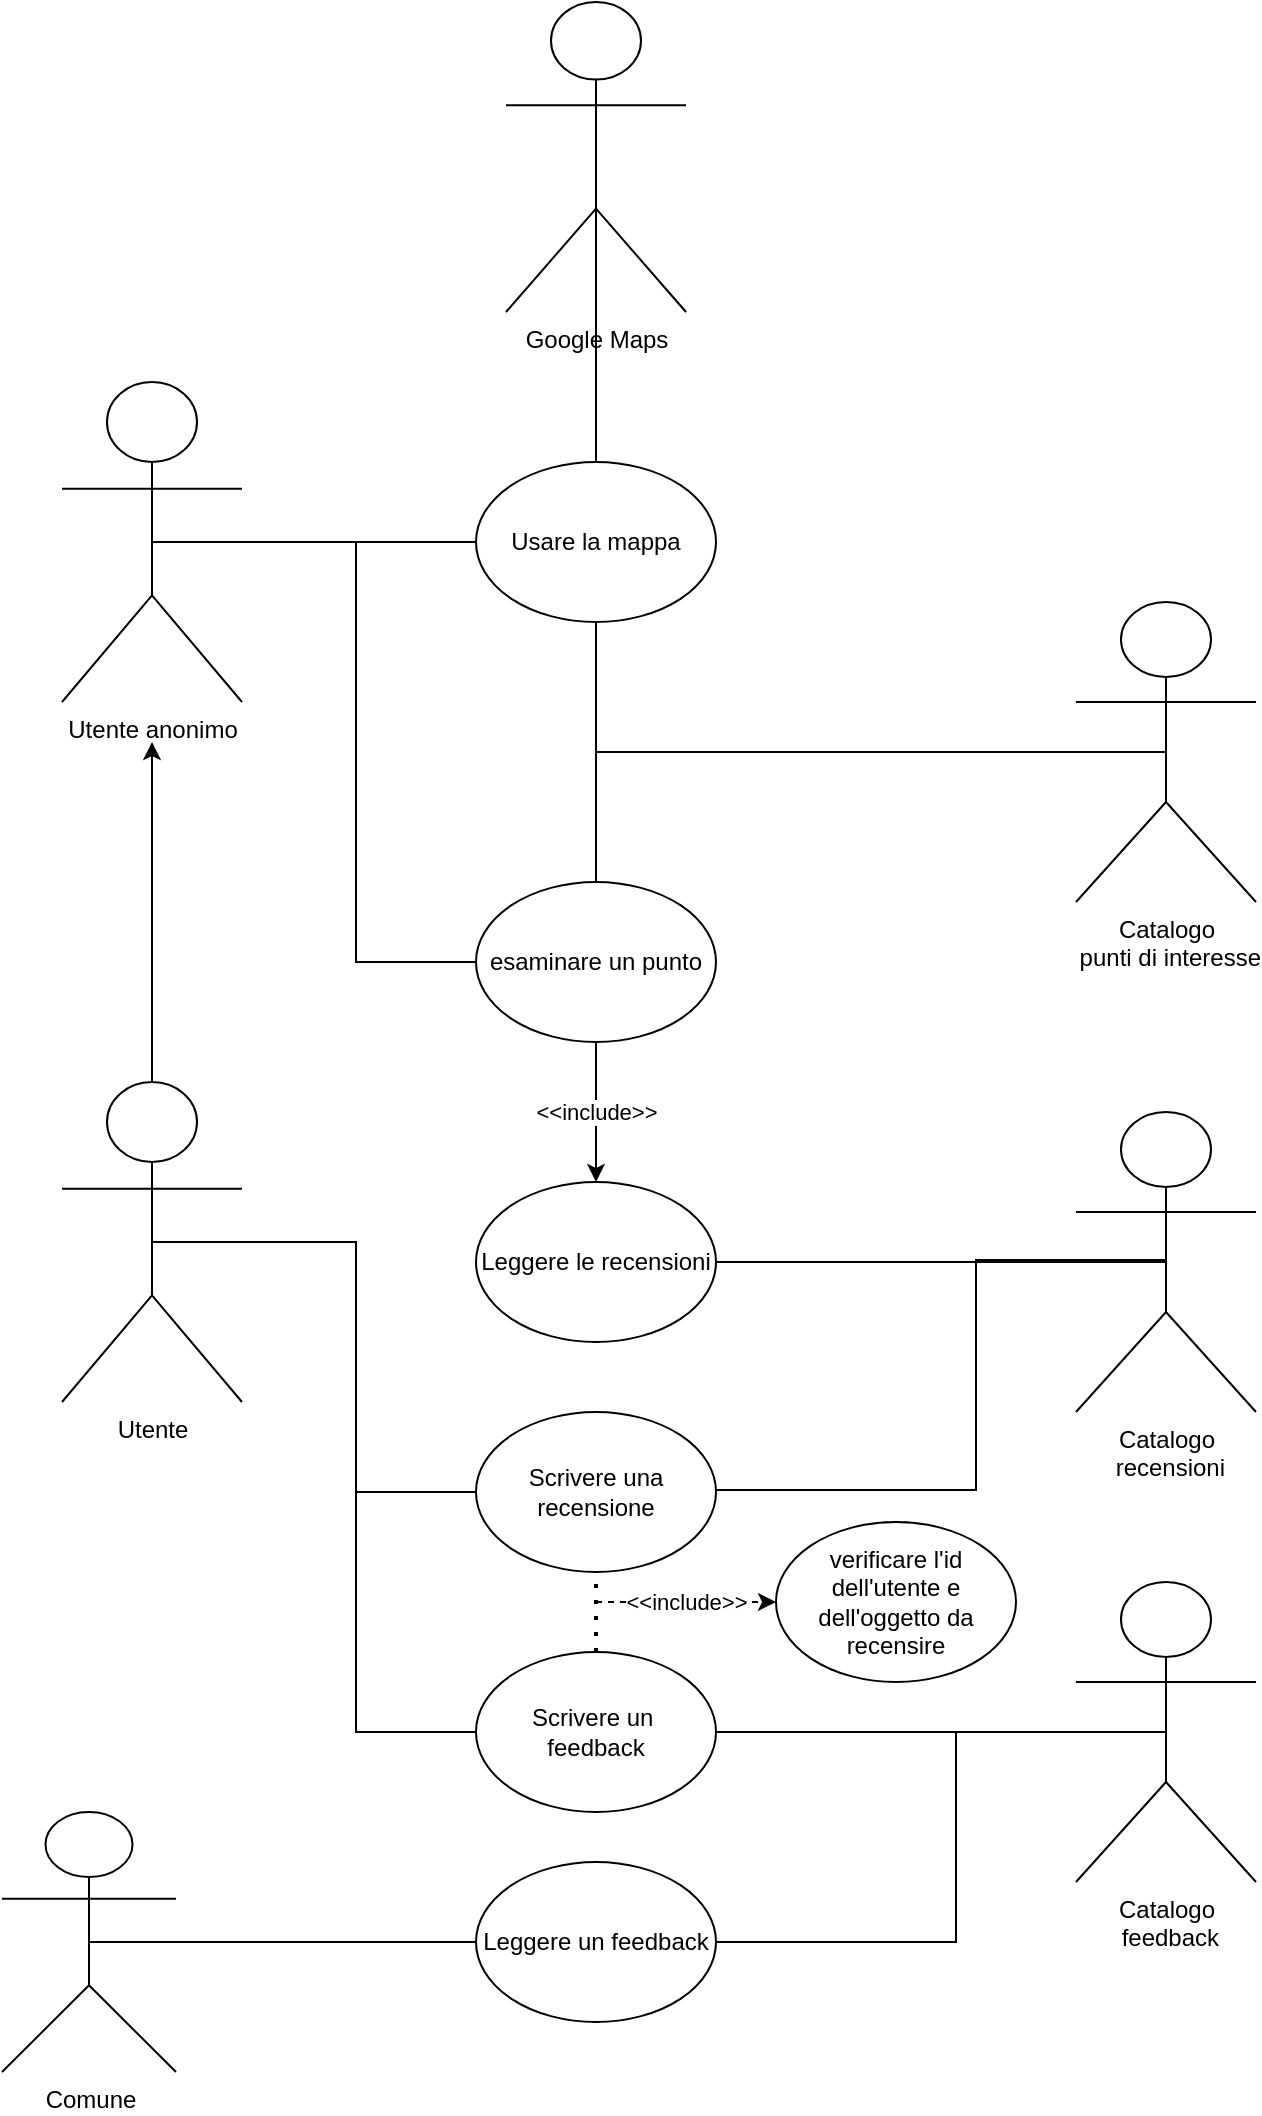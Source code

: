 <mxfile version="24.9.0">
  <diagram id="C5RBs43oDa-KdzZeNtuy" name="Page-1">
    <mxGraphModel dx="2074" dy="1138" grid="1" gridSize="10" guides="1" tooltips="1" connect="1" arrows="1" fold="1" page="1" pageScale="1" pageWidth="827" pageHeight="1169" math="0" shadow="0">
      <root>
        <mxCell id="WIyWlLk6GJQsqaUBKTNV-0" />
        <mxCell id="WIyWlLk6GJQsqaUBKTNV-1" parent="WIyWlLk6GJQsqaUBKTNV-0" />
        <mxCell id="2T4EVStoct_W76cZqW1b-4" value="Utente anonimo" style="shape=umlActor;verticalLabelPosition=bottom;verticalAlign=top;html=1;outlineConnect=0;" parent="WIyWlLk6GJQsqaUBKTNV-1" vertex="1">
          <mxGeometry x="73" y="200" width="90" height="160" as="geometry" />
        </mxCell>
        <mxCell id="2T4EVStoct_W76cZqW1b-5" value="" style="endArrow=none;dashed=1;html=1;rounded=0;exitX=0.5;exitY=0.5;exitDx=0;exitDy=0;exitPerimeter=0;" parent="WIyWlLk6GJQsqaUBKTNV-1" source="2T4EVStoct_W76cZqW1b-4" edge="1">
          <mxGeometry width="50" height="50" relative="1" as="geometry">
            <mxPoint x="160" y="280" as="sourcePoint" />
            <mxPoint x="280" y="280" as="targetPoint" />
            <Array as="points" />
          </mxGeometry>
        </mxCell>
        <mxCell id="2T4EVStoct_W76cZqW1b-6" value="Usare la mappa" style="ellipse;whiteSpace=wrap;html=1;" parent="WIyWlLk6GJQsqaUBKTNV-1" vertex="1">
          <mxGeometry x="280" y="240" width="120" height="80" as="geometry" />
        </mxCell>
        <mxCell id="2T4EVStoct_W76cZqW1b-8" value="Google Maps" style="shape=umlActor;verticalLabelPosition=bottom;verticalAlign=top;html=1;outlineConnect=0;" parent="WIyWlLk6GJQsqaUBKTNV-1" vertex="1">
          <mxGeometry x="295" y="10" width="90" height="155" as="geometry" />
        </mxCell>
        <mxCell id="2T4EVStoct_W76cZqW1b-11" value="" style="endArrow=none;html=1;rounded=0;exitX=0.5;exitY=0.5;exitDx=0;exitDy=0;exitPerimeter=0;" parent="WIyWlLk6GJQsqaUBKTNV-1" source="2T4EVStoct_W76cZqW1b-4" target="2T4EVStoct_W76cZqW1b-6" edge="1">
          <mxGeometry width="50" height="50" relative="1" as="geometry">
            <mxPoint x="160" y="330" as="sourcePoint" />
            <mxPoint x="230.711" y="280" as="targetPoint" />
          </mxGeometry>
        </mxCell>
        <mxCell id="2T4EVStoct_W76cZqW1b-13" value="Catalogo&lt;div&gt;&amp;nbsp;punti di interesse&lt;/div&gt;" style="shape=umlActor;verticalLabelPosition=bottom;verticalAlign=top;html=1;outlineConnect=0;" parent="WIyWlLk6GJQsqaUBKTNV-1" vertex="1">
          <mxGeometry x="580" y="310" width="90" height="150" as="geometry" />
        </mxCell>
        <mxCell id="2T4EVStoct_W76cZqW1b-17" value="esaminare un punto" style="ellipse;whiteSpace=wrap;html=1;" parent="WIyWlLk6GJQsqaUBKTNV-1" vertex="1">
          <mxGeometry x="280" y="450" width="120" height="80" as="geometry" />
        </mxCell>
        <mxCell id="2T4EVStoct_W76cZqW1b-19" value="" style="endArrow=none;html=1;rounded=0;entryX=0;entryY=0.5;entryDx=0;entryDy=0;exitX=0.5;exitY=0.5;exitDx=0;exitDy=0;exitPerimeter=0;" parent="WIyWlLk6GJQsqaUBKTNV-1" source="2T4EVStoct_W76cZqW1b-4" target="2T4EVStoct_W76cZqW1b-17" edge="1">
          <mxGeometry width="50" height="50" relative="1" as="geometry">
            <mxPoint x="120" y="490" as="sourcePoint" />
            <mxPoint x="160" y="450" as="targetPoint" />
            <Array as="points">
              <mxPoint x="220" y="280" />
              <mxPoint x="220" y="490" />
            </Array>
          </mxGeometry>
        </mxCell>
        <mxCell id="2T4EVStoct_W76cZqW1b-21" value="" style="endArrow=none;html=1;rounded=0;entryX=0.5;entryY=0.5;entryDx=0;entryDy=0;entryPerimeter=0;exitX=0.5;exitY=0;exitDx=0;exitDy=0;" parent="WIyWlLk6GJQsqaUBKTNV-1" source="2T4EVStoct_W76cZqW1b-6" target="2T4EVStoct_W76cZqW1b-8" edge="1">
          <mxGeometry width="50" height="50" relative="1" as="geometry">
            <mxPoint x="220" y="190" as="sourcePoint" />
            <mxPoint x="270" y="140" as="targetPoint" />
          </mxGeometry>
        </mxCell>
        <mxCell id="2T4EVStoct_W76cZqW1b-22" value="" style="endArrow=none;html=1;rounded=0;entryX=0.5;entryY=0.5;entryDx=0;entryDy=0;entryPerimeter=0;exitX=0.5;exitY=1;exitDx=0;exitDy=0;" parent="WIyWlLk6GJQsqaUBKTNV-1" source="2T4EVStoct_W76cZqW1b-6" target="2T4EVStoct_W76cZqW1b-13" edge="1">
          <mxGeometry width="50" height="50" relative="1" as="geometry">
            <mxPoint x="330" y="385" as="sourcePoint" />
            <mxPoint x="430" y="360" as="targetPoint" />
            <Array as="points">
              <mxPoint x="340" y="385" />
            </Array>
          </mxGeometry>
        </mxCell>
        <mxCell id="2T4EVStoct_W76cZqW1b-23" value="" style="endArrow=none;html=1;rounded=0;exitX=0.5;exitY=0;exitDx=0;exitDy=0;entryX=0.5;entryY=0.5;entryDx=0;entryDy=0;entryPerimeter=0;" parent="WIyWlLk6GJQsqaUBKTNV-1" source="2T4EVStoct_W76cZqW1b-17" target="2T4EVStoct_W76cZqW1b-13" edge="1">
          <mxGeometry width="50" height="50" relative="1" as="geometry">
            <mxPoint x="440" y="450" as="sourcePoint" />
            <mxPoint x="490" y="400" as="targetPoint" />
            <Array as="points">
              <mxPoint x="340" y="385" />
            </Array>
          </mxGeometry>
        </mxCell>
        <mxCell id="2T4EVStoct_W76cZqW1b-24" value="Leggere le recensioni" style="ellipse;whiteSpace=wrap;html=1;" parent="WIyWlLk6GJQsqaUBKTNV-1" vertex="1">
          <mxGeometry x="280" y="600" width="120" height="80" as="geometry" />
        </mxCell>
        <mxCell id="2T4EVStoct_W76cZqW1b-28" value="Catalogo&lt;div&gt;&amp;nbsp;recensioni&lt;/div&gt;&lt;div&gt;&lt;br&gt;&lt;/div&gt;" style="shape=umlActor;verticalLabelPosition=bottom;verticalAlign=top;html=1;outlineConnect=0;" parent="WIyWlLk6GJQsqaUBKTNV-1" vertex="1">
          <mxGeometry x="580" y="565" width="90" height="150" as="geometry" />
        </mxCell>
        <mxCell id="2T4EVStoct_W76cZqW1b-29" value="" style="endArrow=none;html=1;rounded=0;exitX=1;exitY=0.5;exitDx=0;exitDy=0;entryX=0.5;entryY=0.5;entryDx=0;entryDy=0;entryPerimeter=0;" parent="WIyWlLk6GJQsqaUBKTNV-1" source="2T4EVStoct_W76cZqW1b-24" target="2T4EVStoct_W76cZqW1b-28" edge="1">
          <mxGeometry width="50" height="50" relative="1" as="geometry">
            <mxPoint x="440" y="630" as="sourcePoint" />
            <mxPoint x="490" y="580" as="targetPoint" />
          </mxGeometry>
        </mxCell>
        <mxCell id="2T4EVStoct_W76cZqW1b-30" value="Scrivere una recensione" style="ellipse;whiteSpace=wrap;html=1;" parent="WIyWlLk6GJQsqaUBKTNV-1" vertex="1">
          <mxGeometry x="280" y="715" width="120" height="80" as="geometry" />
        </mxCell>
        <mxCell id="2T4EVStoct_W76cZqW1b-31" value="" style="endArrow=none;html=1;rounded=0;exitX=1;exitY=0.5;exitDx=0;exitDy=0;entryX=0.5;entryY=0.5;entryDx=0;entryDy=0;entryPerimeter=0;" parent="WIyWlLk6GJQsqaUBKTNV-1" edge="1">
          <mxGeometry width="50" height="50" relative="1" as="geometry">
            <mxPoint x="400" y="754" as="sourcePoint" />
            <mxPoint x="625" y="639" as="targetPoint" />
            <Array as="points">
              <mxPoint x="530" y="754" />
              <mxPoint x="530" y="639" />
            </Array>
          </mxGeometry>
        </mxCell>
        <mxCell id="2T4EVStoct_W76cZqW1b-34" value="" style="endArrow=classic;html=1;rounded=0;entryX=0.5;entryY=0;entryDx=0;entryDy=0;exitX=0.5;exitY=1;exitDx=0;exitDy=0;" parent="WIyWlLk6GJQsqaUBKTNV-1" source="2T4EVStoct_W76cZqW1b-17" target="2T4EVStoct_W76cZqW1b-24" edge="1">
          <mxGeometry relative="1" as="geometry">
            <mxPoint x="220" y="540" as="sourcePoint" />
            <mxPoint x="320" y="540" as="targetPoint" />
          </mxGeometry>
        </mxCell>
        <mxCell id="2T4EVStoct_W76cZqW1b-35" value="&lt;span style=&quot;color: rgb(0, 0, 0); font-family: Helvetica; font-size: 11px; font-style: normal; font-variant-ligatures: normal; font-variant-caps: normal; font-weight: 400; letter-spacing: normal; orphans: 2; text-align: center; text-indent: 0px; text-transform: none; widows: 2; word-spacing: 0px; -webkit-text-stroke-width: 0px; white-space: nowrap; background-color: rgb(255, 255, 255); text-decoration-thickness: initial; text-decoration-style: initial; text-decoration-color: initial; display: inline !important; float: none;&quot;&gt;&amp;lt;&amp;lt;include&amp;gt;&amp;gt;&lt;/span&gt;" style="edgeLabel;resizable=0;html=1;;align=center;verticalAlign=middle;" parent="2T4EVStoct_W76cZqW1b-34" connectable="0" vertex="1">
          <mxGeometry relative="1" as="geometry" />
        </mxCell>
        <mxCell id="2T4EVStoct_W76cZqW1b-37" value="" style="endArrow=none;html=1;rounded=0;entryX=0;entryY=0.5;entryDx=0;entryDy=0;exitX=0.5;exitY=0.5;exitDx=0;exitDy=0;exitPerimeter=0;" parent="WIyWlLk6GJQsqaUBKTNV-1" source="C8k5jnsgkeN7H04um6z0-0" target="2T4EVStoct_W76cZqW1b-30" edge="1">
          <mxGeometry width="50" height="50" relative="1" as="geometry">
            <mxPoint x="180" y="755" as="sourcePoint" />
            <mxPoint x="230" y="710" as="targetPoint" />
            <Array as="points">
              <mxPoint x="220" y="630" />
              <mxPoint x="220" y="755" />
            </Array>
          </mxGeometry>
        </mxCell>
        <mxCell id="2T4EVStoct_W76cZqW1b-38" value="Catalogo&lt;div&gt;&amp;nbsp;feedback&lt;/div&gt;" style="shape=umlActor;verticalLabelPosition=bottom;verticalAlign=top;html=1;outlineConnect=0;" parent="WIyWlLk6GJQsqaUBKTNV-1" vertex="1">
          <mxGeometry x="580" y="800" width="90" height="150" as="geometry" />
        </mxCell>
        <mxCell id="2T4EVStoct_W76cZqW1b-39" value="Scrivere un&amp;nbsp;&lt;div&gt;feedback&lt;/div&gt;" style="ellipse;whiteSpace=wrap;html=1;" parent="WIyWlLk6GJQsqaUBKTNV-1" vertex="1">
          <mxGeometry x="280" y="835" width="120" height="80" as="geometry" />
        </mxCell>
        <mxCell id="2T4EVStoct_W76cZqW1b-40" value="" style="endArrow=none;html=1;rounded=0;entryX=0;entryY=0.5;entryDx=0;entryDy=0;exitX=0.5;exitY=0.5;exitDx=0;exitDy=0;exitPerimeter=0;" parent="WIyWlLk6GJQsqaUBKTNV-1" source="C8k5jnsgkeN7H04um6z0-0" target="2T4EVStoct_W76cZqW1b-39" edge="1">
          <mxGeometry width="50" height="50" relative="1" as="geometry">
            <mxPoint x="118" y="400" as="sourcePoint" />
            <mxPoint x="230" y="830" as="targetPoint" />
            <Array as="points">
              <mxPoint x="220" y="630" />
              <mxPoint x="220" y="875" />
            </Array>
          </mxGeometry>
        </mxCell>
        <mxCell id="2T4EVStoct_W76cZqW1b-42" value="" style="endArrow=none;html=1;rounded=0;exitX=1;exitY=0.5;exitDx=0;exitDy=0;entryX=0.5;entryY=0.5;entryDx=0;entryDy=0;entryPerimeter=0;" parent="WIyWlLk6GJQsqaUBKTNV-1" source="2T4EVStoct_W76cZqW1b-39" target="2T4EVStoct_W76cZqW1b-38" edge="1">
          <mxGeometry width="50" height="50" relative="1" as="geometry">
            <mxPoint x="470" y="880" as="sourcePoint" />
            <mxPoint x="520" y="830" as="targetPoint" />
          </mxGeometry>
        </mxCell>
        <mxCell id="LwCRG4V4sDqStEoq36sc-0" value="Comune" style="shape=umlActor;verticalLabelPosition=bottom;verticalAlign=top;html=1;outlineConnect=0;" parent="WIyWlLk6GJQsqaUBKTNV-1" vertex="1">
          <mxGeometry x="43" y="915" width="87" height="130" as="geometry" />
        </mxCell>
        <mxCell id="LwCRG4V4sDqStEoq36sc-2" value="" style="endArrow=none;html=1;rounded=0;exitX=0.5;exitY=0.5;exitDx=0;exitDy=0;exitPerimeter=0;entryX=0;entryY=0.5;entryDx=0;entryDy=0;" parent="WIyWlLk6GJQsqaUBKTNV-1" source="LwCRG4V4sDqStEoq36sc-0" target="LwCRG4V4sDqStEoq36sc-3" edge="1">
          <mxGeometry width="50" height="50" relative="1" as="geometry">
            <mxPoint x="200" y="1000" as="sourcePoint" />
            <mxPoint x="250" y="935" as="targetPoint" />
          </mxGeometry>
        </mxCell>
        <mxCell id="LwCRG4V4sDqStEoq36sc-3" value="Leggere un feedback" style="ellipse;whiteSpace=wrap;html=1;" parent="WIyWlLk6GJQsqaUBKTNV-1" vertex="1">
          <mxGeometry x="280" y="940" width="120" height="80" as="geometry" />
        </mxCell>
        <mxCell id="LwCRG4V4sDqStEoq36sc-4" value="" style="endArrow=none;html=1;rounded=0;exitX=1;exitY=0.5;exitDx=0;exitDy=0;entryX=0.5;entryY=0.5;entryDx=0;entryDy=0;entryPerimeter=0;" parent="WIyWlLk6GJQsqaUBKTNV-1" source="LwCRG4V4sDqStEoq36sc-3" target="2T4EVStoct_W76cZqW1b-38" edge="1">
          <mxGeometry width="50" height="50" relative="1" as="geometry">
            <mxPoint x="450" y="990" as="sourcePoint" />
            <mxPoint x="500" y="940" as="targetPoint" />
            <Array as="points">
              <mxPoint x="520" y="980" />
              <mxPoint x="520" y="875" />
            </Array>
          </mxGeometry>
        </mxCell>
        <mxCell id="LwCRG4V4sDqStEoq36sc-5" value="verificare l&#39;id dell&#39;utente e dell&#39;oggetto da recensire" style="ellipse;whiteSpace=wrap;html=1;" parent="WIyWlLk6GJQsqaUBKTNV-1" vertex="1">
          <mxGeometry x="430" y="770" width="120" height="80" as="geometry" />
        </mxCell>
        <mxCell id="LwCRG4V4sDqStEoq36sc-8" value="&amp;lt;&amp;lt;include&amp;gt;&amp;gt;" style="endArrow=classic;html=1;rounded=0;dashed=1;entryX=0;entryY=0.5;entryDx=0;entryDy=0;" parent="WIyWlLk6GJQsqaUBKTNV-1" target="LwCRG4V4sDqStEoq36sc-5" edge="1">
          <mxGeometry width="50" height="50" relative="1" as="geometry">
            <mxPoint x="340" y="810" as="sourcePoint" />
            <mxPoint x="130" y="820" as="targetPoint" />
          </mxGeometry>
        </mxCell>
        <mxCell id="LwCRG4V4sDqStEoq36sc-9" value="" style="endArrow=none;dashed=1;html=1;dashPattern=1 3;strokeWidth=2;rounded=0;entryX=0.5;entryY=1;entryDx=0;entryDy=0;exitX=0.5;exitY=0;exitDx=0;exitDy=0;" parent="WIyWlLk6GJQsqaUBKTNV-1" source="2T4EVStoct_W76cZqW1b-39" target="2T4EVStoct_W76cZqW1b-30" edge="1">
          <mxGeometry width="50" height="50" relative="1" as="geometry">
            <mxPoint x="270" y="840" as="sourcePoint" />
            <mxPoint x="320" y="790" as="targetPoint" />
          </mxGeometry>
        </mxCell>
        <mxCell id="C8k5jnsgkeN7H04um6z0-0" value="Utente" style="shape=umlActor;verticalLabelPosition=bottom;verticalAlign=top;html=1;outlineConnect=0;" vertex="1" parent="WIyWlLk6GJQsqaUBKTNV-1">
          <mxGeometry x="73" y="550" width="90" height="160" as="geometry" />
        </mxCell>
        <mxCell id="C8k5jnsgkeN7H04um6z0-1" value="" style="endArrow=classic;html=1;rounded=0;exitX=0.5;exitY=0;exitDx=0;exitDy=0;exitPerimeter=0;" edge="1" parent="WIyWlLk6GJQsqaUBKTNV-1" source="C8k5jnsgkeN7H04um6z0-0">
          <mxGeometry width="50" height="50" relative="1" as="geometry">
            <mxPoint x="110" y="550" as="sourcePoint" />
            <mxPoint x="118" y="380" as="targetPoint" />
          </mxGeometry>
        </mxCell>
      </root>
    </mxGraphModel>
  </diagram>
</mxfile>
